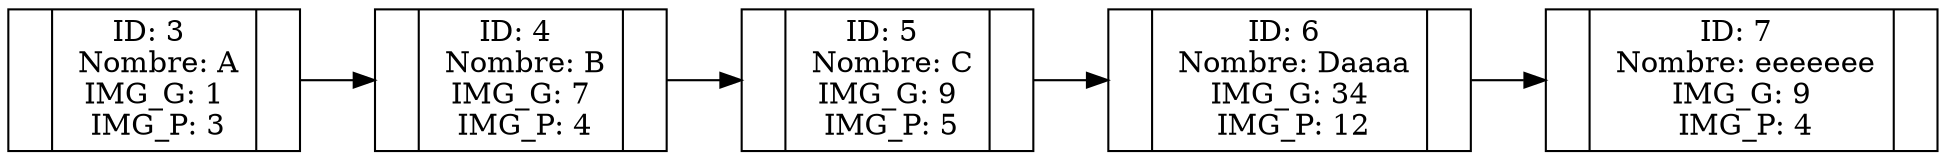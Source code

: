  digraph G {
   node [shape=record];
   rankdir=LR
 "nodo    0"[label="{ |{ID:            3 \n Nombre: A\n IMG_G:            1 \n IMG_P:            3 }| }", fillcolor=white, style=filled];
 "nodo    1"[label="{ |{ID:            4 \n Nombre: B\n IMG_G:            7 \n IMG_P:            4 }| }", fillcolor=white, style=filled];
 "nodo    2"[label="{ |{ID:            5 \n Nombre: C\n IMG_G:            9 \n IMG_P:            5 }| }", fillcolor=white, style=filled];
 "nodo    3"[label="{ |{ID:            6 \n Nombre: Daaaa\n IMG_G:           34 \n IMG_P:           12 }| }", fillcolor=white, style=filled];
 "nodo    4"[label="{ |{ID:            7 \n Nombre: eeeeeee\n IMG_G:            9 \n IMG_P:            4 }| }", fillcolor=white, style=filled];
 "nodo    0"->"nodo    1"->"nodo    2"->"nodo    3"->"nodo    4"
 rankdir = LR
 }
